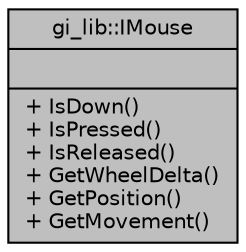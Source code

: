digraph "gi_lib::IMouse"
{
  edge [fontname="Helvetica",fontsize="10",labelfontname="Helvetica",labelfontsize="10"];
  node [fontname="Helvetica",fontsize="10",shape=record];
  Node1 [label="{gi_lib::IMouse\n||+ IsDown()\l+ IsPressed()\l+ IsReleased()\l+ GetWheelDelta()\l+ GetPosition()\l+ GetMovement()\l}",height=0.2,width=0.4,color="black", fillcolor="grey75", style="filled", fontcolor="black"];
}
